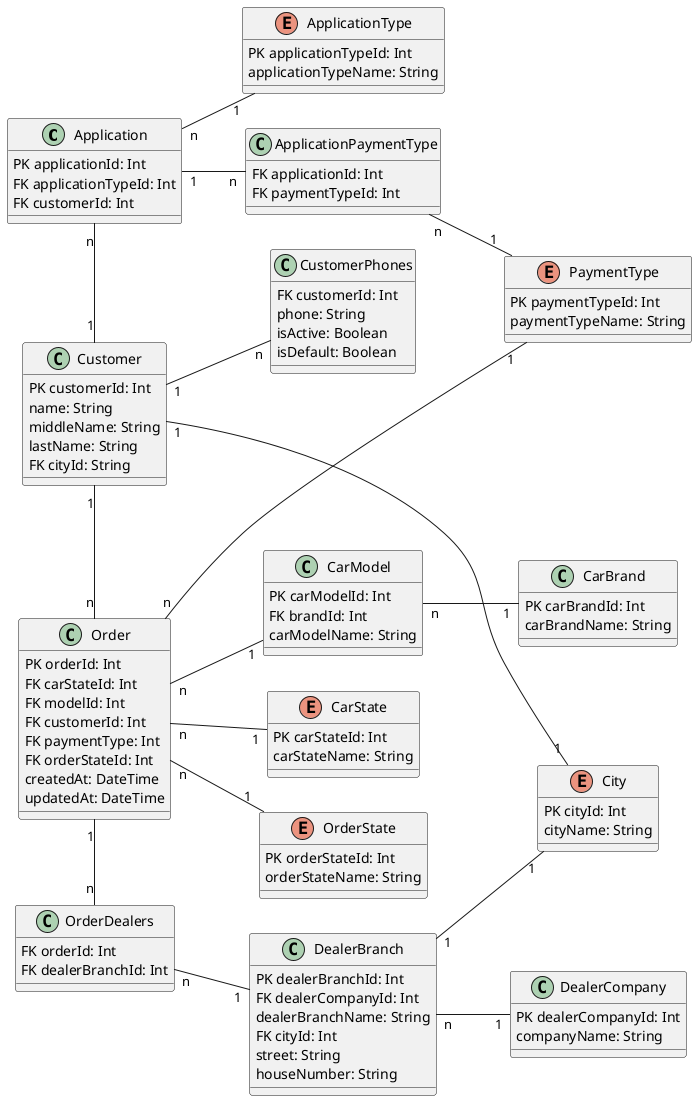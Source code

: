 @startuml Автоспот: физическая модель данных заказа

left to right direction

class Application {
    PK applicationId: Int
    FK applicationTypeId: Int
    FK customerId: Int
}

enum ApplicationType {
    PK applicationTypeId: Int
    applicationTypeName: String
}

enum PaymentType {
    PK paymentTypeId: Int
    paymentTypeName: String
}

class ApplicationPaymentType {
    FK applicationId: Int
    FK paymentTypeId: Int
}

class Customer {
    PK customerId: Int
    name: String
    middleName: String
    lastName: String
    FK cityId: String
}

class CustomerPhones {
    FK customerId: Int
    phone: String
    isActive: Boolean
    isDefault: Boolean
}

enum City {
    PK cityId: Int
    cityName: String
}

class Order {
    PK orderId: Int
    FK carStateId: Int
    FK modelId: Int
    FK customerId: Int
    FK paymentType: Int
    FK orderStateId: Int
    createdAt: DateTime
    updatedAt: DateTime
}

enum OrderState {
    PK orderStateId: Int
    orderStateName: String
}

enum CarState {
    PK carStateId: Int
    carStateName: String
}

class CarBrand {
    PK carBrandId: Int
    carBrandName: String
}

class CarModel {
    PK carModelId: Int
    FK brandId: Int
    carModelName: String
}

class OrderDealers {
    FK orderId: Int
    FK dealerBranchId: Int
}

class DealerCompany {
    PK dealerCompanyId: Int
    companyName: String
}

class DealerBranch {
    PK dealerBranchId: Int
    FK dealerCompanyId: Int
    dealerBranchName: String
    FK cityId: Int
    street: String
    houseNumber: String
}

Application "n" -- "1" ApplicationType
Application "1" -- "n" ApplicationPaymentType
ApplicationPaymentType "n" -- "1" PaymentType
Application "n" --right-- "1" Customer
Customer "1" -- "n" CustomerPhones
Customer "1" -- "1" City
Customer "1" -right- "n" Order
Order "n" -- "1" CarState
Order "n" -- "1" CarModel
CarBrand "1" -up- "n" CarModel
Order "1" -right- "n" OrderDealers
OrderDealers "n" -- "1" DealerBranch
DealerBranch "n" -- "1" DealerCompany
DealerBranch "1" -- "1" City
Order "n" -- "1" PaymentType
Order "n" -- "1" OrderState

@enduml